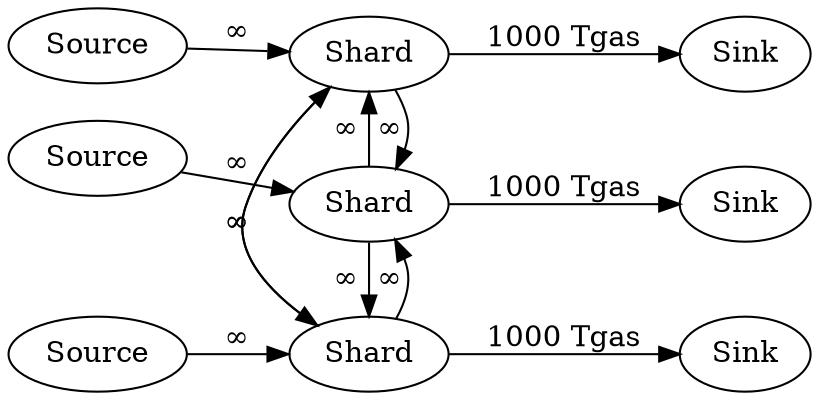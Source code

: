 digraph G {
    rankdir=LR;

    // Nodes
    subgraph cluster_shard1 {
        label = "Shard 1";
        style=filled;
        color=lightgrey;
        node [shape=ellipse];

        Source1 [label="Source"];
        Shard1 [label="Shard"];
        Sink1 [label="Sink"];
    }

    subgraph cluster_shard2 {
        label = "Shard 2";
        style=filled;
        color=lightgrey;
        node [shape=ellipse];

        Source2 [label="Source"];
        Shard2 [label="Shard"];
        Sink2 [label="Sink"];
    }

    subgraph cluster_shard3 {
        label = "Shard 3";
        style=filled;
        color=lightgrey;
        node [shape=ellipse];

        Source3 [label="Source"];
        Shard3 [label="Shard"];
        Sink3 [label="Sink"];
    }

    // Edges
    Source1 -> Shard1 [label="∞"];
    Shard1 -> Sink1 [label="1000 Tgas"];

    Source2 -> Shard2 [label="∞"];
    Shard2 -> Sink2 [label="1000 Tgas"];

    Source3 -> Shard3 [label="∞"];
    Shard3 -> Sink3 [label="1000 Tgas"];

    Shard1 -> Shard2 [label="∞"];
    Shard2 -> Shard1 [label="∞"];
    Shard1 -> Shard3 [label="∞"];
    Shard3 -> Shard1 [label="∞"];
    Shard2 -> Shard3 [label="∞"];
    Shard3 -> Shard2 [label="∞"];

    // Aligning subgraphs
    {rank=same; Source1; Source2; Source3;}
    {rank=same; Shard1; Shard2; Shard3;}
    {rank=same; Sink1; Sink2; Sink3;}
}

